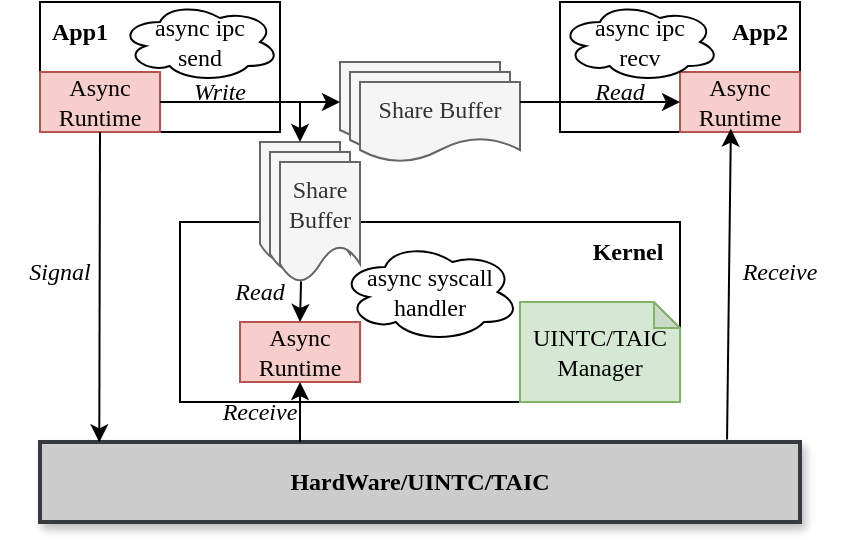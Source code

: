 <mxfile version="26.1.2">
  <diagram name="第 1 页" id="mocOXXEFxY4JyxFzIPBa">
    <mxGraphModel dx="751" dy="-3063" grid="1" gridSize="10" guides="1" tooltips="1" connect="1" arrows="1" fold="1" page="1" pageScale="1" pageWidth="827" pageHeight="1169" math="0" shadow="0">
      <root>
        <mxCell id="0" />
        <mxCell id="1" parent="0" />
        <mxCell id="3ARI3hYmJ6xzQYC1-RuT-62" value="" style="rounded=0;whiteSpace=wrap;html=1;" vertex="1" parent="1">
          <mxGeometry x="190" y="4020" width="250" height="90" as="geometry" />
        </mxCell>
        <mxCell id="3ARI3hYmJ6xzQYC1-RuT-60" value="" style="rounded=0;whiteSpace=wrap;html=1;" vertex="1" parent="1">
          <mxGeometry x="380" y="3910" width="120" height="65" as="geometry" />
        </mxCell>
        <mxCell id="3ARI3hYmJ6xzQYC1-RuT-56" value="" style="rounded=0;whiteSpace=wrap;html=1;" vertex="1" parent="1">
          <mxGeometry x="120" y="3910" width="120" height="65" as="geometry" />
        </mxCell>
        <mxCell id="3ARI3hYmJ6xzQYC1-RuT-23" value="" style="shape=document;whiteSpace=wrap;html=1;boundedLbl=1;fillColor=#f5f5f5;fontColor=#333333;strokeColor=#666666;" vertex="1" parent="1">
          <mxGeometry x="270.0" y="3940" width="80" height="40" as="geometry" />
        </mxCell>
        <mxCell id="3ARI3hYmJ6xzQYC1-RuT-26" value="" style="shape=document;whiteSpace=wrap;html=1;boundedLbl=1;fillColor=#f5f5f5;fontColor=#333333;strokeColor=#666666;" vertex="1" parent="1">
          <mxGeometry x="275.0" y="3945" width="80" height="40" as="geometry" />
        </mxCell>
        <mxCell id="3ARI3hYmJ6xzQYC1-RuT-27" value="&lt;font face=&quot;Times New Roman&quot;&gt;Share Buffer&lt;/font&gt;" style="shape=document;whiteSpace=wrap;html=1;boundedLbl=1;fillColor=#f5f5f5;fontColor=#333333;strokeColor=#666666;" vertex="1" parent="1">
          <mxGeometry x="280.0" y="3950" width="80" height="40" as="geometry" />
        </mxCell>
        <mxCell id="3ARI3hYmJ6xzQYC1-RuT-32" value="&lt;font face=&quot;Times New Roman&quot;&gt;Async Runtime&lt;/font&gt;" style="rounded=0;whiteSpace=wrap;html=1;fillColor=#f8cecc;strokeColor=#b85450;" vertex="1" parent="1">
          <mxGeometry x="120.0" y="3945" width="60" height="30" as="geometry" />
        </mxCell>
        <mxCell id="3ARI3hYmJ6xzQYC1-RuT-33" value="&lt;font face=&quot;Times New Roman&quot;&gt;Async Runtime&lt;/font&gt;" style="rounded=0;whiteSpace=wrap;html=1;fillColor=#f8cecc;strokeColor=#b85450;" vertex="1" parent="1">
          <mxGeometry x="220.0" y="4070" width="60" height="30" as="geometry" />
        </mxCell>
        <mxCell id="3ARI3hYmJ6xzQYC1-RuT-34" value="&lt;font face=&quot;Times New Roman&quot;&gt;Async Runtime&lt;/font&gt;" style="rounded=0;whiteSpace=wrap;html=1;fillColor=#f8cecc;strokeColor=#b85450;" vertex="1" parent="1">
          <mxGeometry x="440" y="3945" width="60" height="30" as="geometry" />
        </mxCell>
        <mxCell id="3ARI3hYmJ6xzQYC1-RuT-35" value="" style="endArrow=classic;html=1;rounded=0;exitX=1;exitY=0.5;exitDx=0;exitDy=0;entryX=0;entryY=0.5;entryDx=0;entryDy=0;" edge="1" parent="1" source="3ARI3hYmJ6xzQYC1-RuT-32" target="3ARI3hYmJ6xzQYC1-RuT-23">
          <mxGeometry width="50" height="50" relative="1" as="geometry">
            <mxPoint x="30" y="4120" as="sourcePoint" />
            <mxPoint x="80" y="4070" as="targetPoint" />
          </mxGeometry>
        </mxCell>
        <mxCell id="3ARI3hYmJ6xzQYC1-RuT-36" value="" style="shape=document;whiteSpace=wrap;html=1;boundedLbl=1;fillColor=#f5f5f5;fontColor=#333333;strokeColor=#666666;" vertex="1" parent="1">
          <mxGeometry x="230" y="3980" width="40" height="60" as="geometry" />
        </mxCell>
        <mxCell id="3ARI3hYmJ6xzQYC1-RuT-39" value="" style="shape=document;whiteSpace=wrap;html=1;boundedLbl=1;fillColor=#f5f5f5;fontColor=#333333;strokeColor=#666666;" vertex="1" parent="1">
          <mxGeometry x="235" y="3985" width="40" height="60" as="geometry" />
        </mxCell>
        <mxCell id="3ARI3hYmJ6xzQYC1-RuT-40" value="&lt;font face=&quot;Times New Roman&quot;&gt;Share&lt;/font&gt;&lt;div&gt;&lt;font face=&quot;Times New Roman&quot;&gt;Buffer&lt;/font&gt;&lt;/div&gt;" style="shape=document;whiteSpace=wrap;html=1;boundedLbl=1;fillColor=#f5f5f5;fontColor=#333333;strokeColor=#666666;" vertex="1" parent="1">
          <mxGeometry x="240" y="3990" width="40" height="60" as="geometry" />
        </mxCell>
        <mxCell id="3ARI3hYmJ6xzQYC1-RuT-44" value="&lt;font face=&quot;Times New Roman&quot;&gt;&lt;i&gt;Write&lt;/i&gt;&lt;/font&gt;" style="text;html=1;align=center;verticalAlign=middle;whiteSpace=wrap;rounded=0;" vertex="1" parent="1">
          <mxGeometry x="180" y="3940" width="60" height="30" as="geometry" />
        </mxCell>
        <mxCell id="3ARI3hYmJ6xzQYC1-RuT-45" value="" style="endArrow=classic;html=1;rounded=0;exitX=0.167;exitY=0.667;exitDx=0;exitDy=0;exitPerimeter=0;entryX=0.5;entryY=0;entryDx=0;entryDy=0;" edge="1" parent="1" source="3ARI3hYmJ6xzQYC1-RuT-44" target="3ARI3hYmJ6xzQYC1-RuT-36">
          <mxGeometry width="50" height="50" relative="1" as="geometry">
            <mxPoint x="40" y="4140" as="sourcePoint" />
            <mxPoint x="90" y="4090" as="targetPoint" />
            <Array as="points">
              <mxPoint x="250" y="3960" />
            </Array>
          </mxGeometry>
        </mxCell>
        <mxCell id="3ARI3hYmJ6xzQYC1-RuT-46" value="" style="endArrow=classic;html=1;rounded=0;exitX=1;exitY=0.25;exitDx=0;exitDy=0;entryX=0;entryY=0.5;entryDx=0;entryDy=0;" edge="1" parent="1" source="3ARI3hYmJ6xzQYC1-RuT-27" target="3ARI3hYmJ6xzQYC1-RuT-34">
          <mxGeometry width="50" height="50" relative="1" as="geometry">
            <mxPoint x="480" y="4040" as="sourcePoint" />
            <mxPoint x="530" y="3990" as="targetPoint" />
          </mxGeometry>
        </mxCell>
        <mxCell id="3ARI3hYmJ6xzQYC1-RuT-47" value="&lt;font face=&quot;Times New Roman&quot;&gt;&lt;i&gt;Read&lt;/i&gt;&lt;/font&gt;" style="text;html=1;align=center;verticalAlign=middle;whiteSpace=wrap;rounded=0;" vertex="1" parent="1">
          <mxGeometry x="380.0" y="3940" width="60" height="30" as="geometry" />
        </mxCell>
        <mxCell id="3ARI3hYmJ6xzQYC1-RuT-48" value="" style="endArrow=classic;html=1;rounded=0;entryX=0.5;entryY=0;entryDx=0;entryDy=0;exitX=0.263;exitY=0.995;exitDx=0;exitDy=0;exitPerimeter=0;" edge="1" parent="1" source="3ARI3hYmJ6xzQYC1-RuT-40" target="3ARI3hYmJ6xzQYC1-RuT-33">
          <mxGeometry width="50" height="50" relative="1" as="geometry">
            <mxPoint x="252" y="4047" as="sourcePoint" />
            <mxPoint x="90" y="4110" as="targetPoint" />
          </mxGeometry>
        </mxCell>
        <mxCell id="3ARI3hYmJ6xzQYC1-RuT-49" value="&lt;font face=&quot;Times New Roman&quot;&gt;&lt;i&gt;Read&lt;/i&gt;&lt;/font&gt;" style="text;html=1;align=center;verticalAlign=middle;whiteSpace=wrap;rounded=0;" vertex="1" parent="1">
          <mxGeometry x="200.0" y="4040" width="60" height="30" as="geometry" />
        </mxCell>
        <mxCell id="3ARI3hYmJ6xzQYC1-RuT-50" value="&lt;b&gt;&lt;font face=&quot;Times New Roman&quot;&gt;HardWare/UINTC/TAIC&lt;/font&gt;&lt;/b&gt;" style="rounded=0;whiteSpace=wrap;html=1;fillColor=#CCCCCC;strokeColor=#36393d;strokeWidth=2;container=0;shadow=1;" vertex="1" parent="1">
          <mxGeometry x="120" y="4130" width="380" height="40" as="geometry" />
        </mxCell>
        <mxCell id="3ARI3hYmJ6xzQYC1-RuT-51" value="" style="endArrow=classic;html=1;rounded=0;exitX=0.5;exitY=1;exitDx=0;exitDy=0;entryX=0.078;entryY=0.004;entryDx=0;entryDy=0;entryPerimeter=0;" edge="1" parent="1" source="3ARI3hYmJ6xzQYC1-RuT-32" target="3ARI3hYmJ6xzQYC1-RuT-50">
          <mxGeometry width="50" height="50" relative="1" as="geometry">
            <mxPoint x="80" y="4080" as="sourcePoint" />
            <mxPoint x="160" y="4130" as="targetPoint" />
          </mxGeometry>
        </mxCell>
        <mxCell id="3ARI3hYmJ6xzQYC1-RuT-52" value="&lt;font face=&quot;Times New Roman&quot;&gt;&lt;i&gt;Signal&lt;/i&gt;&lt;/font&gt;" style="text;html=1;align=center;verticalAlign=middle;whiteSpace=wrap;rounded=0;" vertex="1" parent="1">
          <mxGeometry x="100" y="4030" width="60" height="30" as="geometry" />
        </mxCell>
        <mxCell id="3ARI3hYmJ6xzQYC1-RuT-54" value="" style="endArrow=classic;html=1;rounded=0;entryX=0.424;entryY=0.943;entryDx=0;entryDy=0;exitX=0.904;exitY=-0.03;exitDx=0;exitDy=0;exitPerimeter=0;entryPerimeter=0;" edge="1" parent="1" source="3ARI3hYmJ6xzQYC1-RuT-50" target="3ARI3hYmJ6xzQYC1-RuT-34">
          <mxGeometry width="50" height="50" relative="1" as="geometry">
            <mxPoint x="450" y="4110" as="sourcePoint" />
            <mxPoint x="440" y="4000" as="targetPoint" />
          </mxGeometry>
        </mxCell>
        <mxCell id="3ARI3hYmJ6xzQYC1-RuT-55" value="&lt;font face=&quot;Times New Roman&quot;&gt;&lt;i&gt;Receive&lt;/i&gt;&lt;/font&gt;" style="text;html=1;align=center;verticalAlign=middle;whiteSpace=wrap;rounded=0;" vertex="1" parent="1">
          <mxGeometry x="460" y="4030" width="60" height="30" as="geometry" />
        </mxCell>
        <mxCell id="3ARI3hYmJ6xzQYC1-RuT-59" value="&lt;font face=&quot;Times New Roman&quot;&gt;async ipc&lt;/font&gt;&lt;div&gt;&lt;font face=&quot;Times New Roman&quot;&gt;send&lt;/font&gt;&lt;/div&gt;" style="ellipse;shape=cloud;whiteSpace=wrap;html=1;" vertex="1" parent="1">
          <mxGeometry x="160" y="3910" width="80" height="40" as="geometry" />
        </mxCell>
        <mxCell id="3ARI3hYmJ6xzQYC1-RuT-61" value="&lt;font face=&quot;Times New Roman&quot;&gt;async ipc&lt;/font&gt;&lt;div&gt;&lt;font face=&quot;Times New Roman&quot;&gt;recv&lt;/font&gt;&lt;/div&gt;" style="ellipse;shape=cloud;whiteSpace=wrap;html=1;" vertex="1" parent="1">
          <mxGeometry x="380" y="3910" width="80" height="40" as="geometry" />
        </mxCell>
        <mxCell id="3ARI3hYmJ6xzQYC1-RuT-63" value="&lt;font face=&quot;Times New Roman&quot;&gt;async syscall&lt;/font&gt;&lt;div&gt;&lt;font face=&quot;Times New Roman&quot;&gt;handler&lt;/font&gt;&lt;/div&gt;" style="ellipse;shape=cloud;whiteSpace=wrap;html=1;" vertex="1" parent="1">
          <mxGeometry x="270" y="4030" width="90" height="50" as="geometry" />
        </mxCell>
        <mxCell id="3ARI3hYmJ6xzQYC1-RuT-64" value="" style="endArrow=classic;html=1;rounded=0;entryX=0.5;entryY=1;entryDx=0;entryDy=0;" edge="1" parent="1" target="3ARI3hYmJ6xzQYC1-RuT-33">
          <mxGeometry width="50" height="50" relative="1" as="geometry">
            <mxPoint x="250" y="4130" as="sourcePoint" />
            <mxPoint x="190" y="4210" as="targetPoint" />
          </mxGeometry>
        </mxCell>
        <mxCell id="3ARI3hYmJ6xzQYC1-RuT-65" value="&lt;font face=&quot;Times New Roman&quot;&gt;&lt;i&gt;Receive&lt;/i&gt;&lt;/font&gt;" style="text;html=1;align=center;verticalAlign=middle;whiteSpace=wrap;rounded=0;" vertex="1" parent="1">
          <mxGeometry x="200" y="4100" width="60" height="30" as="geometry" />
        </mxCell>
        <mxCell id="3ARI3hYmJ6xzQYC1-RuT-67" value="&lt;span style=&quot;font-family: &amp;quot;Times New Roman&amp;quot;;&quot;&gt;UINTC/TAIC&lt;/span&gt;&lt;div&gt;&lt;span style=&quot;font-family: &amp;quot;Times New Roman&amp;quot;;&quot;&gt;Manager&lt;/span&gt;&lt;/div&gt;" style="shape=note;whiteSpace=wrap;html=1;backgroundOutline=1;darkOpacity=0.05;size=13;fillColor=#d5e8d4;strokeColor=#82b366;" vertex="1" parent="1">
          <mxGeometry x="360" y="4060" width="80" height="50" as="geometry" />
        </mxCell>
        <mxCell id="3ARI3hYmJ6xzQYC1-RuT-70" value="&lt;font face=&quot;Times New Roman&quot;&gt;&lt;b&gt;Kernel&lt;/b&gt;&lt;/font&gt;" style="text;html=1;align=center;verticalAlign=middle;whiteSpace=wrap;rounded=0;" vertex="1" parent="1">
          <mxGeometry x="384" y="4020" width="60" height="30" as="geometry" />
        </mxCell>
        <mxCell id="3ARI3hYmJ6xzQYC1-RuT-71" value="&lt;font face=&quot;Times New Roman&quot;&gt;&lt;b&gt;App1&lt;/b&gt;&lt;/font&gt;" style="text;html=1;align=center;verticalAlign=middle;whiteSpace=wrap;rounded=0;" vertex="1" parent="1">
          <mxGeometry x="110" y="3910" width="60" height="30" as="geometry" />
        </mxCell>
        <mxCell id="3ARI3hYmJ6xzQYC1-RuT-72" value="&lt;font face=&quot;Times New Roman&quot;&gt;&lt;b&gt;App2&lt;/b&gt;&lt;/font&gt;" style="text;html=1;align=center;verticalAlign=middle;whiteSpace=wrap;rounded=0;" vertex="1" parent="1">
          <mxGeometry x="450" y="3910" width="60" height="30" as="geometry" />
        </mxCell>
      </root>
    </mxGraphModel>
  </diagram>
</mxfile>
